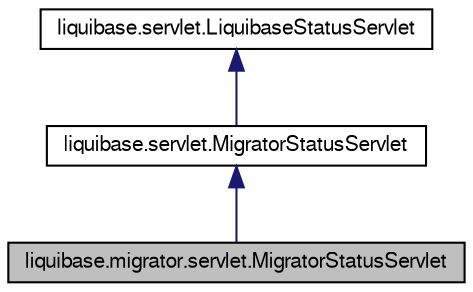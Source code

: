 digraph G
{
  edge [fontname="FreeSans",fontsize=10,labelfontname="FreeSans",labelfontsize=10];
  node [fontname="FreeSans",fontsize=10,shape=record];
  Node1 [label="liquibase.migrator.servlet.MigratorStatusServlet",height=0.2,width=0.4,color="black", fillcolor="grey75", style="filled" fontcolor="black"];
  Node2 -> Node1 [dir=back,color="midnightblue",fontsize=10,style="solid",fontname="FreeSans"];
  Node2 [label="liquibase.servlet.MigratorStatusServlet",height=0.2,width=0.4,color="black", fillcolor="white", style="filled",URL="$classliquibase_1_1servlet_1_1_migrator_status_servlet.html"];
  Node3 -> Node2 [dir=back,color="midnightblue",fontsize=10,style="solid",fontname="FreeSans"];
  Node3 [label="liquibase.servlet.LiquibaseStatusServlet",height=0.2,width=0.4,color="black", fillcolor="white", style="filled",URL="$classliquibase_1_1servlet_1_1_liquibase_status_servlet.html",tooltip="Servlet that can be registered via web.xml to view the log of the LiquiBase run from..."];
}
